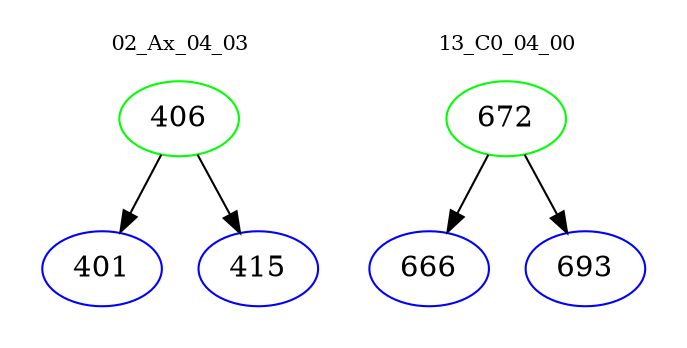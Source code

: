 digraph{
subgraph cluster_0 {
color = white
label = "02_Ax_04_03";
fontsize=10;
T0_406 [label="406", color="green"]
T0_406 -> T0_401 [color="black"]
T0_401 [label="401", color="blue"]
T0_406 -> T0_415 [color="black"]
T0_415 [label="415", color="blue"]
}
subgraph cluster_1 {
color = white
label = "13_C0_04_00";
fontsize=10;
T1_672 [label="672", color="green"]
T1_672 -> T1_666 [color="black"]
T1_666 [label="666", color="blue"]
T1_672 -> T1_693 [color="black"]
T1_693 [label="693", color="blue"]
}
}
